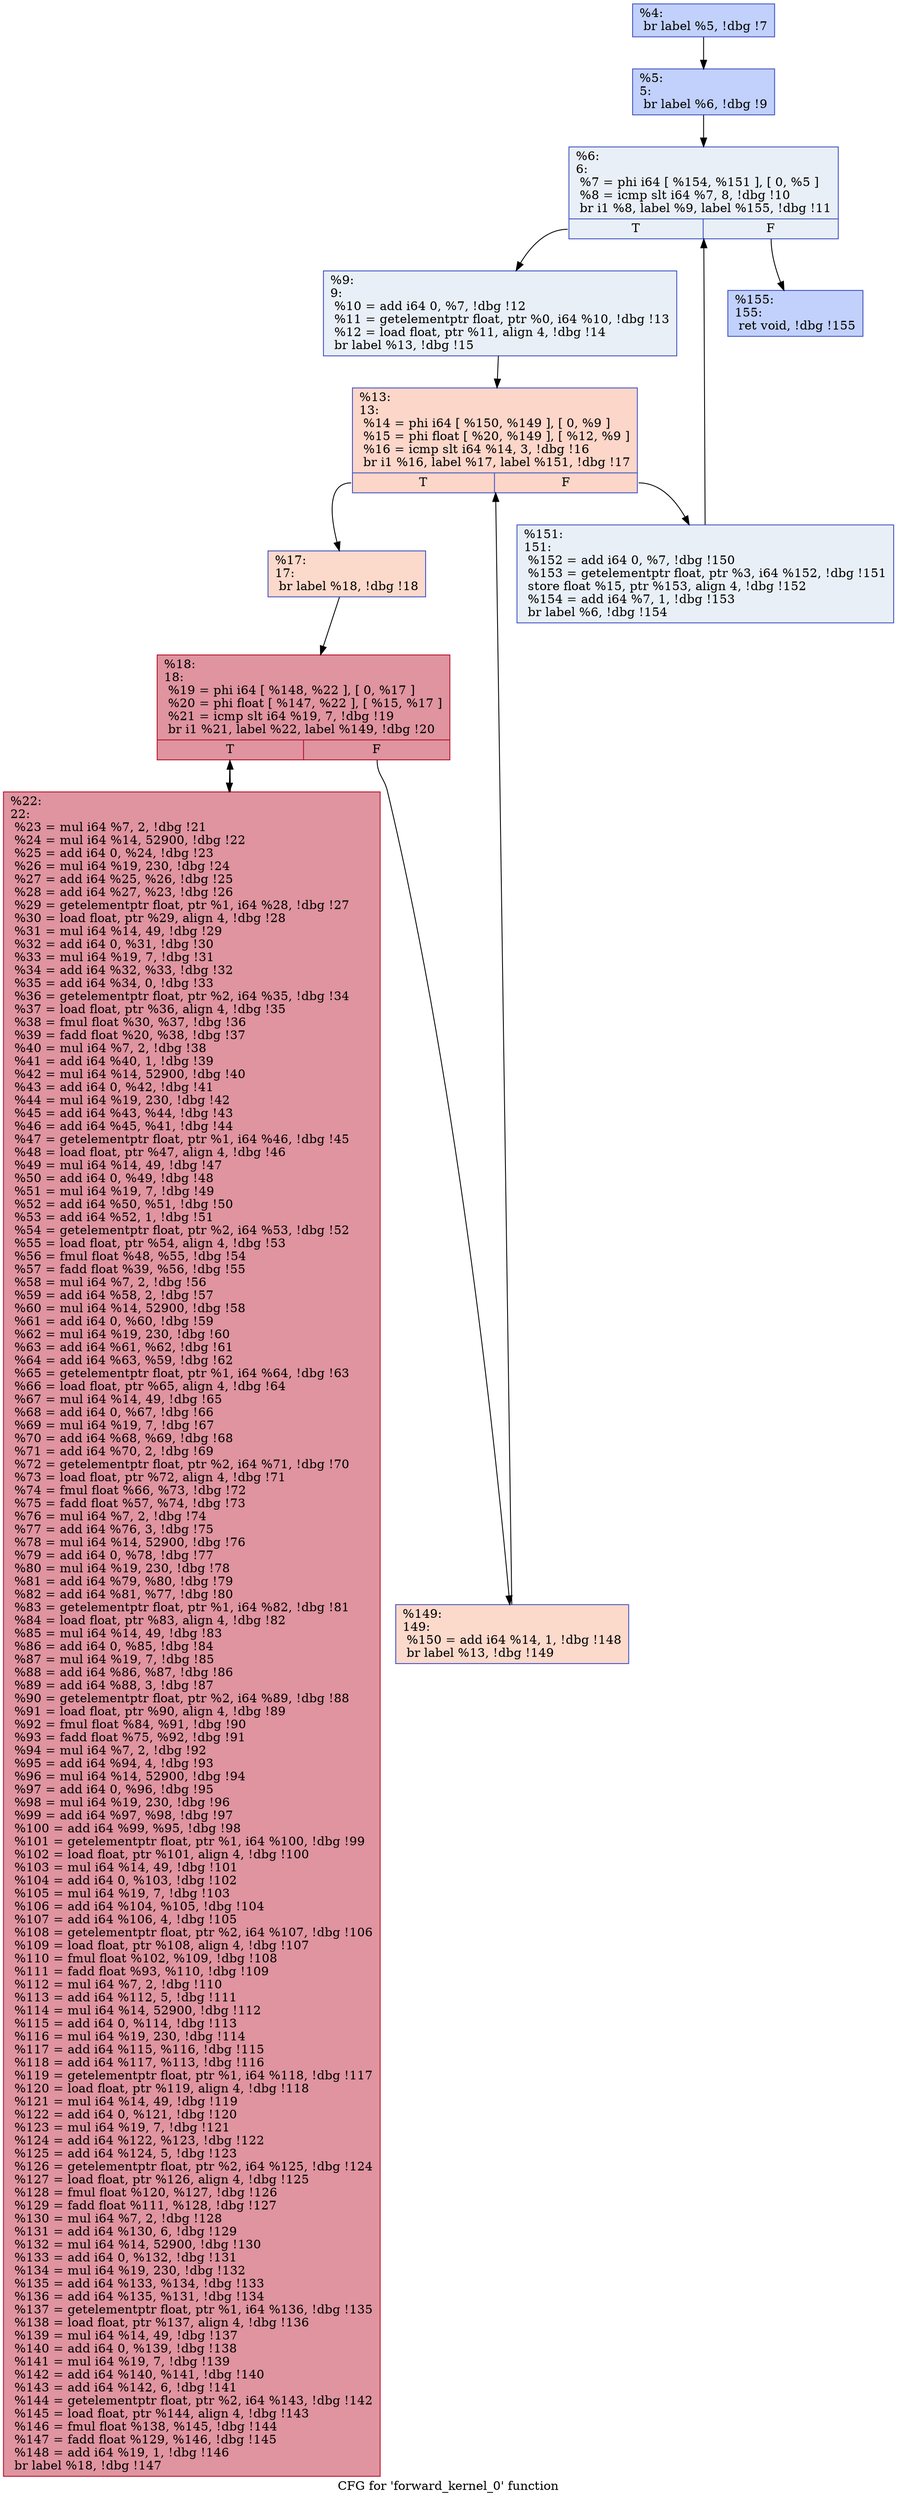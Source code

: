 digraph "CFG for 'forward_kernel_0' function" {
	label="CFG for 'forward_kernel_0' function";

	Node0x55fd6d16f440 [shape=record,color="#3d50c3ff", style=filled, fillcolor="#7396f570",label="{%4:\l  br label %5, !dbg !7\l}"];
	Node0x55fd6d16f440 -> Node0x55fd6d16f520;
	Node0x55fd6d16f520 [shape=record,color="#3d50c3ff", style=filled, fillcolor="#7396f570",label="{%5:\l5:                                                \l  br label %6, !dbg !9\l}"];
	Node0x55fd6d16f520 -> Node0x55fd6d16f730;
	Node0x55fd6d16f730 [shape=record,color="#3d50c3ff", style=filled, fillcolor="#cedaeb70",label="{%6:\l6:                                                \l  %7 = phi i64 [ %154, %151 ], [ 0, %5 ]\l  %8 = icmp slt i64 %7, 8, !dbg !10\l  br i1 %8, label %9, label %155, !dbg !11\l|{<s0>T|<s1>F}}"];
	Node0x55fd6d16f730:s0 -> Node0x55fd6d16f4d0;
	Node0x55fd6d16f730:s1 -> Node0x55fd6d170370;
	Node0x55fd6d16f4d0 [shape=record,color="#3d50c3ff", style=filled, fillcolor="#cedaeb70",label="{%9:\l9:                                                \l  %10 = add i64 0, %7, !dbg !12\l  %11 = getelementptr float, ptr %0, i64 %10, !dbg !13\l  %12 = load float, ptr %11, align 4, !dbg !14\l  br label %13, !dbg !15\l}"];
	Node0x55fd6d16f4d0 -> Node0x55fd6d170b50;
	Node0x55fd6d170b50 [shape=record,color="#3d50c3ff", style=filled, fillcolor="#f6a38570",label="{%13:\l13:                                               \l  %14 = phi i64 [ %150, %149 ], [ 0, %9 ]\l  %15 = phi float [ %20, %149 ], [ %12, %9 ]\l  %16 = icmp slt i64 %14, 3, !dbg !16\l  br i1 %16, label %17, label %151, !dbg !17\l|{<s0>T|<s1>F}}"];
	Node0x55fd6d170b50:s0 -> Node0x55fd6d171240;
	Node0x55fd6d170b50:s1 -> Node0x55fd6d16f940;
	Node0x55fd6d171240 [shape=record,color="#3d50c3ff", style=filled, fillcolor="#f7a88970",label="{%17:\l17:                                               \l  br label %18, !dbg !18\l}"];
	Node0x55fd6d171240 -> Node0x55fd6d171440;
	Node0x55fd6d171440 [shape=record,color="#b70d28ff", style=filled, fillcolor="#b70d2870",label="{%18:\l18:                                               \l  %19 = phi i64 [ %148, %22 ], [ 0, %17 ]\l  %20 = phi float [ %147, %22 ], [ %15, %17 ]\l  %21 = icmp slt i64 %19, 7, !dbg !19\l  br i1 %21, label %22, label %149, !dbg !20\l|{<s0>T|<s1>F}}"];
	Node0x55fd6d171440:s0 -> Node0x55fd6d171680;
	Node0x55fd6d171440:s1 -> Node0x55fd6d170dd0;
	Node0x55fd6d171680 [shape=record,color="#b70d28ff", style=filled, fillcolor="#b70d2870",label="{%22:\l22:                                               \l  %23 = mul i64 %7, 2, !dbg !21\l  %24 = mul i64 %14, 52900, !dbg !22\l  %25 = add i64 0, %24, !dbg !23\l  %26 = mul i64 %19, 230, !dbg !24\l  %27 = add i64 %25, %26, !dbg !25\l  %28 = add i64 %27, %23, !dbg !26\l  %29 = getelementptr float, ptr %1, i64 %28, !dbg !27\l  %30 = load float, ptr %29, align 4, !dbg !28\l  %31 = mul i64 %14, 49, !dbg !29\l  %32 = add i64 0, %31, !dbg !30\l  %33 = mul i64 %19, 7, !dbg !31\l  %34 = add i64 %32, %33, !dbg !32\l  %35 = add i64 %34, 0, !dbg !33\l  %36 = getelementptr float, ptr %2, i64 %35, !dbg !34\l  %37 = load float, ptr %36, align 4, !dbg !35\l  %38 = fmul float %30, %37, !dbg !36\l  %39 = fadd float %20, %38, !dbg !37\l  %40 = mul i64 %7, 2, !dbg !38\l  %41 = add i64 %40, 1, !dbg !39\l  %42 = mul i64 %14, 52900, !dbg !40\l  %43 = add i64 0, %42, !dbg !41\l  %44 = mul i64 %19, 230, !dbg !42\l  %45 = add i64 %43, %44, !dbg !43\l  %46 = add i64 %45, %41, !dbg !44\l  %47 = getelementptr float, ptr %1, i64 %46, !dbg !45\l  %48 = load float, ptr %47, align 4, !dbg !46\l  %49 = mul i64 %14, 49, !dbg !47\l  %50 = add i64 0, %49, !dbg !48\l  %51 = mul i64 %19, 7, !dbg !49\l  %52 = add i64 %50, %51, !dbg !50\l  %53 = add i64 %52, 1, !dbg !51\l  %54 = getelementptr float, ptr %2, i64 %53, !dbg !52\l  %55 = load float, ptr %54, align 4, !dbg !53\l  %56 = fmul float %48, %55, !dbg !54\l  %57 = fadd float %39, %56, !dbg !55\l  %58 = mul i64 %7, 2, !dbg !56\l  %59 = add i64 %58, 2, !dbg !57\l  %60 = mul i64 %14, 52900, !dbg !58\l  %61 = add i64 0, %60, !dbg !59\l  %62 = mul i64 %19, 230, !dbg !60\l  %63 = add i64 %61, %62, !dbg !61\l  %64 = add i64 %63, %59, !dbg !62\l  %65 = getelementptr float, ptr %1, i64 %64, !dbg !63\l  %66 = load float, ptr %65, align 4, !dbg !64\l  %67 = mul i64 %14, 49, !dbg !65\l  %68 = add i64 0, %67, !dbg !66\l  %69 = mul i64 %19, 7, !dbg !67\l  %70 = add i64 %68, %69, !dbg !68\l  %71 = add i64 %70, 2, !dbg !69\l  %72 = getelementptr float, ptr %2, i64 %71, !dbg !70\l  %73 = load float, ptr %72, align 4, !dbg !71\l  %74 = fmul float %66, %73, !dbg !72\l  %75 = fadd float %57, %74, !dbg !73\l  %76 = mul i64 %7, 2, !dbg !74\l  %77 = add i64 %76, 3, !dbg !75\l  %78 = mul i64 %14, 52900, !dbg !76\l  %79 = add i64 0, %78, !dbg !77\l  %80 = mul i64 %19, 230, !dbg !78\l  %81 = add i64 %79, %80, !dbg !79\l  %82 = add i64 %81, %77, !dbg !80\l  %83 = getelementptr float, ptr %1, i64 %82, !dbg !81\l  %84 = load float, ptr %83, align 4, !dbg !82\l  %85 = mul i64 %14, 49, !dbg !83\l  %86 = add i64 0, %85, !dbg !84\l  %87 = mul i64 %19, 7, !dbg !85\l  %88 = add i64 %86, %87, !dbg !86\l  %89 = add i64 %88, 3, !dbg !87\l  %90 = getelementptr float, ptr %2, i64 %89, !dbg !88\l  %91 = load float, ptr %90, align 4, !dbg !89\l  %92 = fmul float %84, %91, !dbg !90\l  %93 = fadd float %75, %92, !dbg !91\l  %94 = mul i64 %7, 2, !dbg !92\l  %95 = add i64 %94, 4, !dbg !93\l  %96 = mul i64 %14, 52900, !dbg !94\l  %97 = add i64 0, %96, !dbg !95\l  %98 = mul i64 %19, 230, !dbg !96\l  %99 = add i64 %97, %98, !dbg !97\l  %100 = add i64 %99, %95, !dbg !98\l  %101 = getelementptr float, ptr %1, i64 %100, !dbg !99\l  %102 = load float, ptr %101, align 4, !dbg !100\l  %103 = mul i64 %14, 49, !dbg !101\l  %104 = add i64 0, %103, !dbg !102\l  %105 = mul i64 %19, 7, !dbg !103\l  %106 = add i64 %104, %105, !dbg !104\l  %107 = add i64 %106, 4, !dbg !105\l  %108 = getelementptr float, ptr %2, i64 %107, !dbg !106\l  %109 = load float, ptr %108, align 4, !dbg !107\l  %110 = fmul float %102, %109, !dbg !108\l  %111 = fadd float %93, %110, !dbg !109\l  %112 = mul i64 %7, 2, !dbg !110\l  %113 = add i64 %112, 5, !dbg !111\l  %114 = mul i64 %14, 52900, !dbg !112\l  %115 = add i64 0, %114, !dbg !113\l  %116 = mul i64 %19, 230, !dbg !114\l  %117 = add i64 %115, %116, !dbg !115\l  %118 = add i64 %117, %113, !dbg !116\l  %119 = getelementptr float, ptr %1, i64 %118, !dbg !117\l  %120 = load float, ptr %119, align 4, !dbg !118\l  %121 = mul i64 %14, 49, !dbg !119\l  %122 = add i64 0, %121, !dbg !120\l  %123 = mul i64 %19, 7, !dbg !121\l  %124 = add i64 %122, %123, !dbg !122\l  %125 = add i64 %124, 5, !dbg !123\l  %126 = getelementptr float, ptr %2, i64 %125, !dbg !124\l  %127 = load float, ptr %126, align 4, !dbg !125\l  %128 = fmul float %120, %127, !dbg !126\l  %129 = fadd float %111, %128, !dbg !127\l  %130 = mul i64 %7, 2, !dbg !128\l  %131 = add i64 %130, 6, !dbg !129\l  %132 = mul i64 %14, 52900, !dbg !130\l  %133 = add i64 0, %132, !dbg !131\l  %134 = mul i64 %19, 230, !dbg !132\l  %135 = add i64 %133, %134, !dbg !133\l  %136 = add i64 %135, %131, !dbg !134\l  %137 = getelementptr float, ptr %1, i64 %136, !dbg !135\l  %138 = load float, ptr %137, align 4, !dbg !136\l  %139 = mul i64 %14, 49, !dbg !137\l  %140 = add i64 0, %139, !dbg !138\l  %141 = mul i64 %19, 7, !dbg !139\l  %142 = add i64 %140, %141, !dbg !140\l  %143 = add i64 %142, 6, !dbg !141\l  %144 = getelementptr float, ptr %2, i64 %143, !dbg !142\l  %145 = load float, ptr %144, align 4, !dbg !143\l  %146 = fmul float %138, %145, !dbg !144\l  %147 = fadd float %129, %146, !dbg !145\l  %148 = add i64 %19, 1, !dbg !146\l  br label %18, !dbg !147\l}"];
	Node0x55fd6d171680 -> Node0x55fd6d171440;
	Node0x55fd6d170dd0 [shape=record,color="#3d50c3ff", style=filled, fillcolor="#f7a88970",label="{%149:\l149:                                              \l  %150 = add i64 %14, 1, !dbg !148\l  br label %13, !dbg !149\l}"];
	Node0x55fd6d170dd0 -> Node0x55fd6d170b50;
	Node0x55fd6d16f940 [shape=record,color="#3d50c3ff", style=filled, fillcolor="#cedaeb70",label="{%151:\l151:                                              \l  %152 = add i64 0, %7, !dbg !150\l  %153 = getelementptr float, ptr %3, i64 %152, !dbg !151\l  store float %15, ptr %153, align 4, !dbg !152\l  %154 = add i64 %7, 1, !dbg !153\l  br label %6, !dbg !154\l}"];
	Node0x55fd6d16f940 -> Node0x55fd6d16f730;
	Node0x55fd6d170370 [shape=record,color="#3d50c3ff", style=filled, fillcolor="#7396f570",label="{%155:\l155:                                              \l  ret void, !dbg !155\l}"];
}
